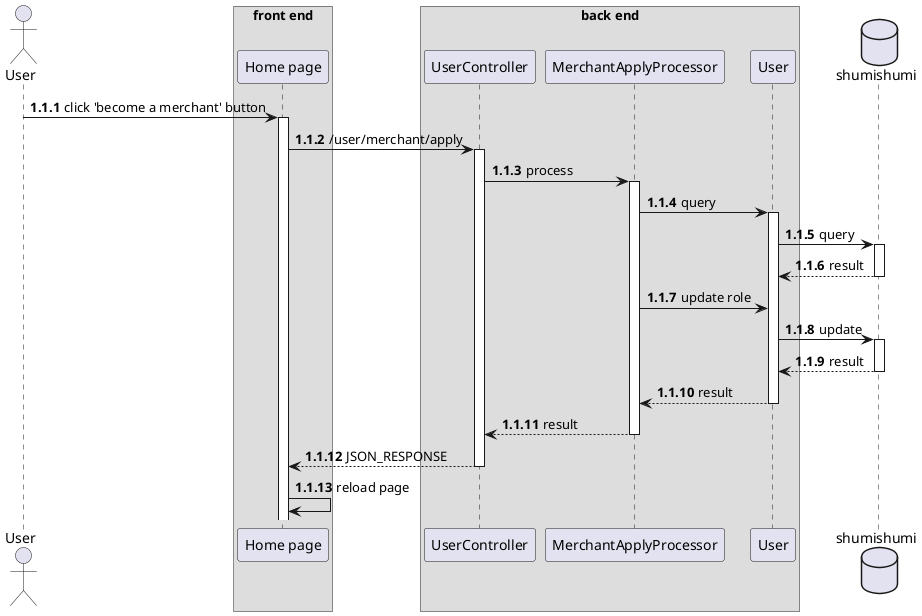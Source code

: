 @startuml become a merchant
autonumber 1.1.1

actor User as u

box "front end"
participant "Home page" as home
end box

box "back end"
participant "UserController" as uc
participant "MerchantApplyProcessor" as applyproc

participant "User" as um
end box

database shumishumi as db

u -> home++ : click 'become a merchant' button
home -> uc++ : /user/merchant/apply
uc -> applyproc++ : process
applyproc -> um++ : query 
um -> db++ : query
return result

applyproc -> um : update role
um -> db++ : update
return result
return result

return result

return JSON_RESPONSE

home -> home : reload page

@enduml
